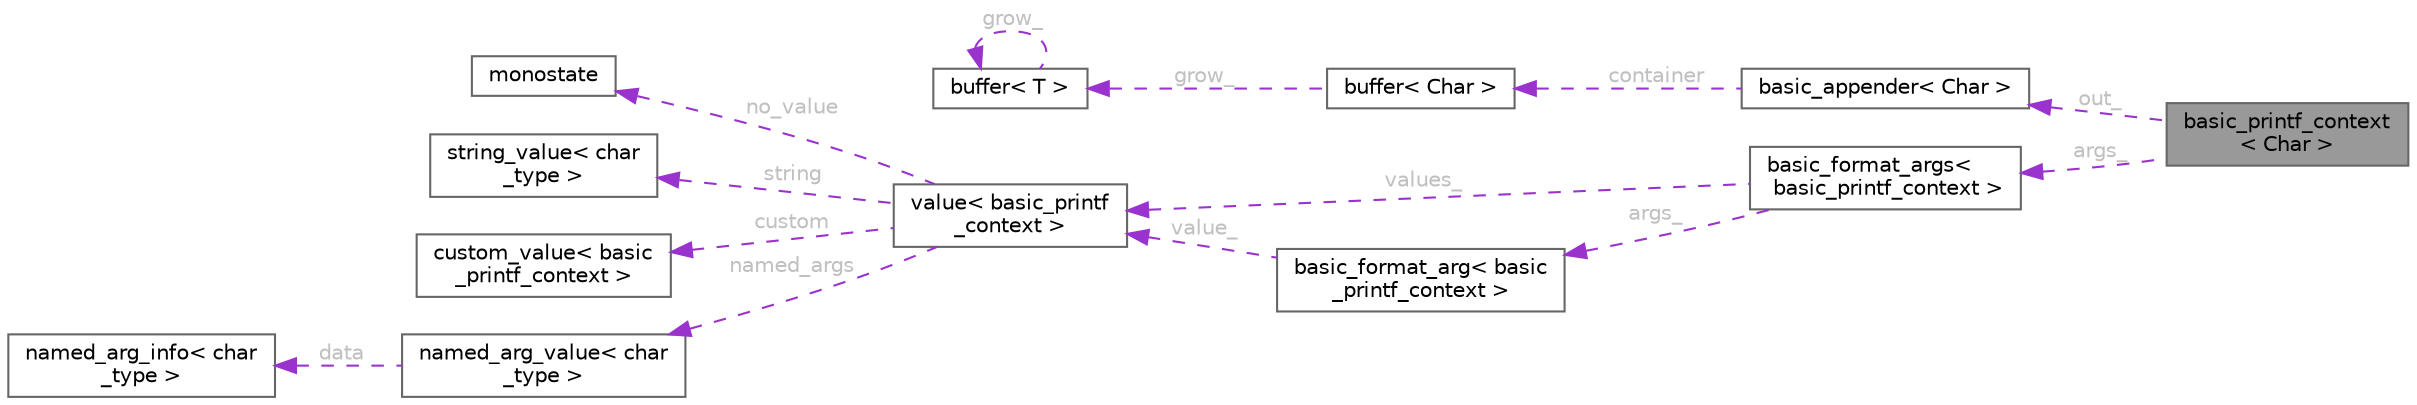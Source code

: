 digraph "basic_printf_context&lt; Char &gt;"
{
 // LATEX_PDF_SIZE
  bgcolor="transparent";
  edge [fontname=Helvetica,fontsize=10,labelfontname=Helvetica,labelfontsize=10];
  node [fontname=Helvetica,fontsize=10,shape=box,height=0.2,width=0.4];
  rankdir="LR";
  Node1 [id="Node000001",label="basic_printf_context\l\< Char \>",height=0.2,width=0.4,color="gray40", fillcolor="grey60", style="filled", fontcolor="black",tooltip=" "];
  Node2 -> Node1 [id="edge1_Node000001_Node000002",dir="back",color="darkorchid3",style="dashed",tooltip=" ",label=" out_",fontcolor="grey" ];
  Node2 [id="Node000002",label="basic_appender\< Char \>",height=0.2,width=0.4,color="gray40", fillcolor="white", style="filled",URL="$classbasic__appender.html",tooltip=" "];
  Node3 -> Node2 [id="edge2_Node000002_Node000003",dir="back",color="darkorchid3",style="dashed",tooltip=" ",label=" container",fontcolor="grey" ];
  Node3 [id="Node000003",label="buffer\< Char \>",height=0.2,width=0.4,color="gray40", fillcolor="white", style="filled",URL="$classdetail_1_1buffer.html",tooltip=" "];
  Node4 -> Node3 [id="edge3_Node000003_Node000004",dir="back",color="darkorchid3",style="dashed",tooltip=" ",label=" grow_",fontcolor="grey" ];
  Node4 [id="Node000004",label="buffer\< T \>",height=0.2,width=0.4,color="gray40", fillcolor="white", style="filled",URL="$classdetail_1_1buffer.html",tooltip="A contiguous memory buffer with an optional growing ability."];
  Node4 -> Node4 [id="edge4_Node000004_Node000004",dir="back",color="darkorchid3",style="dashed",tooltip=" ",label=" grow_",fontcolor="grey" ];
  Node5 -> Node1 [id="edge5_Node000001_Node000005",dir="back",color="darkorchid3",style="dashed",tooltip=" ",label=" args_",fontcolor="grey" ];
  Node5 [id="Node000005",label="basic_format_args\<\l basic_printf_context \>",height=0.2,width=0.4,color="gray40", fillcolor="white", style="filled",URL="$classbasic__format__args.html",tooltip=" "];
  Node6 -> Node5 [id="edge6_Node000005_Node000006",dir="back",color="darkorchid3",style="dashed",tooltip=" ",label=" values_",fontcolor="grey" ];
  Node6 [id="Node000006",label="value\< basic_printf\l_context \>",height=0.2,width=0.4,color="gray40", fillcolor="white", style="filled",URL="$classdetail_1_1value.html",tooltip=" "];
  Node7 -> Node6 [id="edge7_Node000006_Node000007",dir="back",color="darkorchid3",style="dashed",tooltip=" ",label=" no_value",fontcolor="grey" ];
  Node7 [id="Node000007",label="monostate",height=0.2,width=0.4,color="gray40", fillcolor="white", style="filled",URL="$structmonostate.html",tooltip=" "];
  Node8 -> Node6 [id="edge8_Node000006_Node000008",dir="back",color="darkorchid3",style="dashed",tooltip=" ",label=" string",fontcolor="grey" ];
  Node8 [id="Node000008",label="string_value\< char\l_type \>",height=0.2,width=0.4,color="gray40", fillcolor="white", style="filled",URL="$structdetail_1_1string__value.html",tooltip=" "];
  Node9 -> Node6 [id="edge9_Node000006_Node000009",dir="back",color="darkorchid3",style="dashed",tooltip=" ",label=" custom",fontcolor="grey" ];
  Node9 [id="Node000009",label="custom_value\< basic\l_printf_context \>",height=0.2,width=0.4,color="gray40", fillcolor="white", style="filled",URL="$structdetail_1_1custom__value.html",tooltip=" "];
  Node10 -> Node6 [id="edge10_Node000006_Node000010",dir="back",color="darkorchid3",style="dashed",tooltip=" ",label=" named_args",fontcolor="grey" ];
  Node10 [id="Node000010",label="named_arg_value\< char\l_type \>",height=0.2,width=0.4,color="gray40", fillcolor="white", style="filled",URL="$structdetail_1_1named__arg__value.html",tooltip=" "];
  Node11 -> Node10 [id="edge11_Node000010_Node000011",dir="back",color="darkorchid3",style="dashed",tooltip=" ",label=" data",fontcolor="grey" ];
  Node11 [id="Node000011",label="named_arg_info\< char\l_type \>",height=0.2,width=0.4,color="gray40", fillcolor="white", style="filled",URL="$structdetail_1_1named__arg__info.html",tooltip=" "];
  Node12 -> Node5 [id="edge12_Node000005_Node000012",dir="back",color="darkorchid3",style="dashed",tooltip=" ",label=" args_",fontcolor="grey" ];
  Node12 [id="Node000012",label="basic_format_arg\< basic\l_printf_context \>",height=0.2,width=0.4,color="gray40", fillcolor="white", style="filled",URL="$classbasic__format__arg.html",tooltip=" "];
  Node6 -> Node12 [id="edge13_Node000012_Node000006",dir="back",color="darkorchid3",style="dashed",tooltip=" ",label=" value_",fontcolor="grey" ];
}
